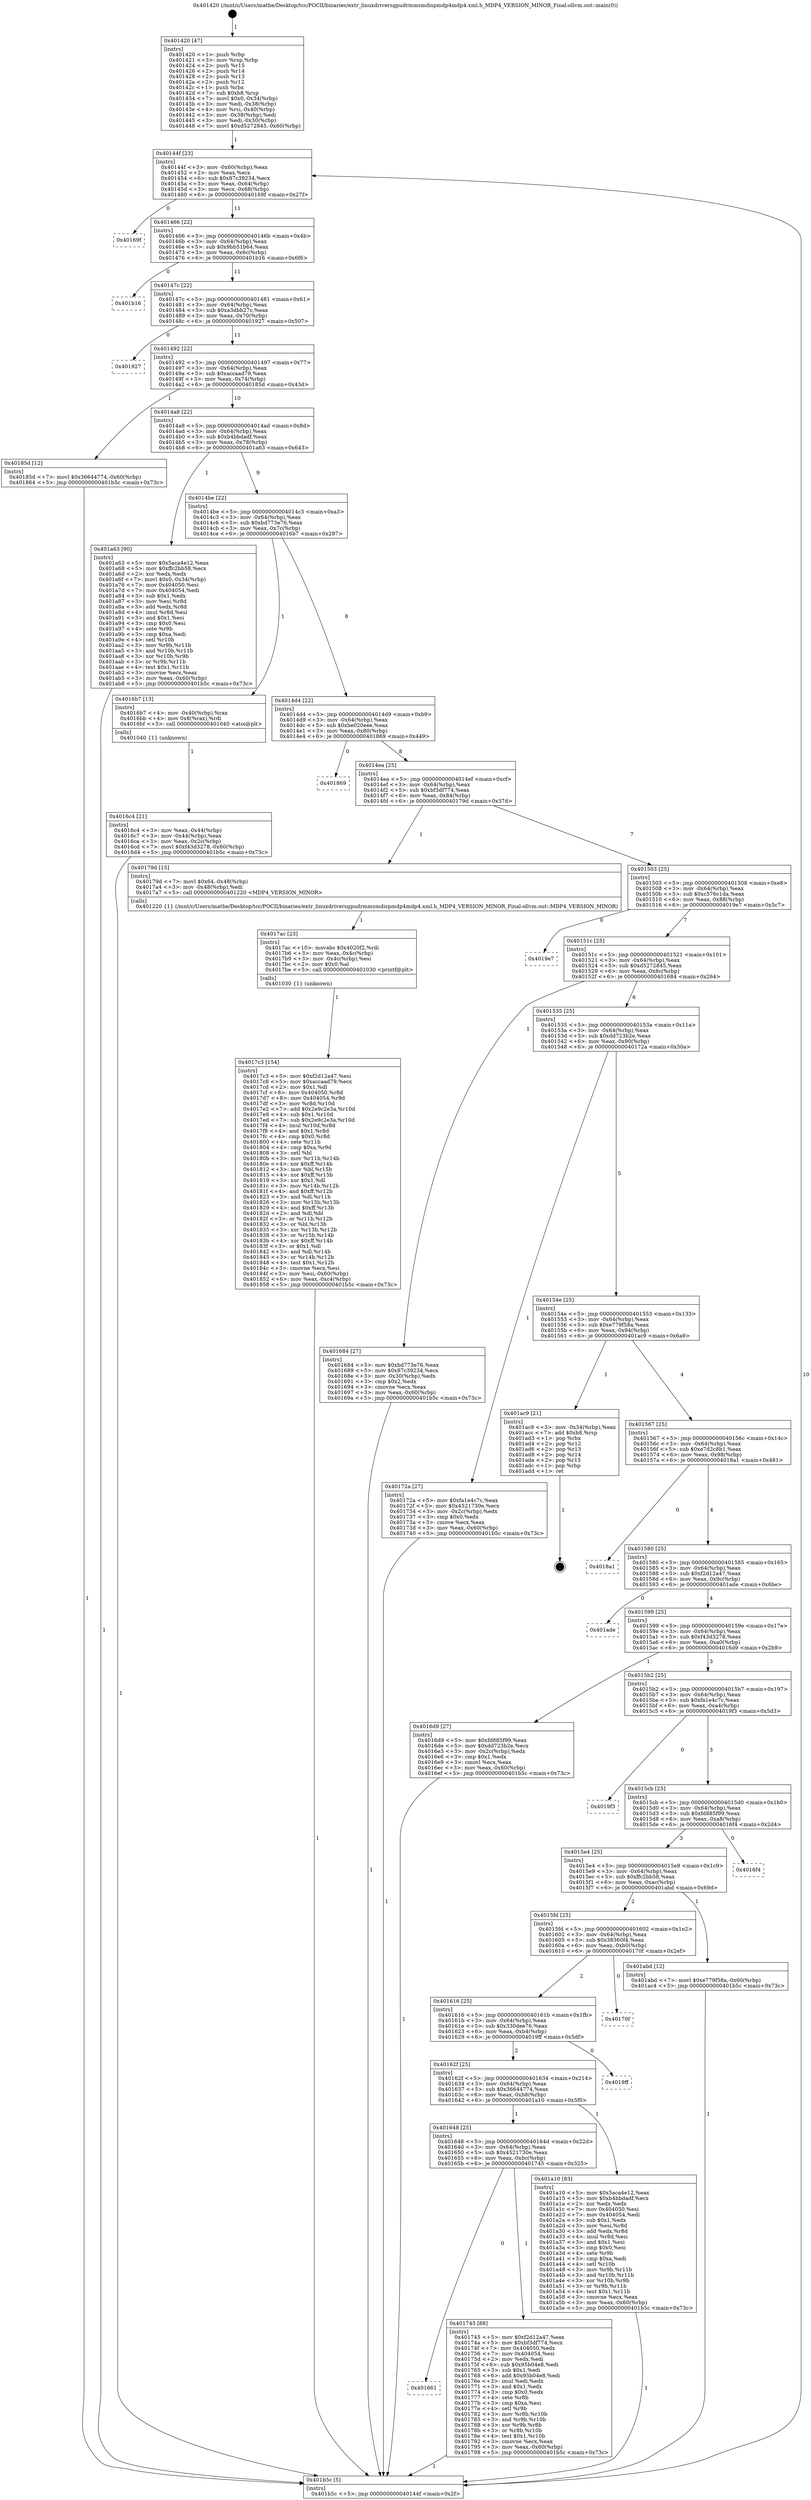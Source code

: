 digraph "0x401420" {
  label = "0x401420 (/mnt/c/Users/mathe/Desktop/tcc/POCII/binaries/extr_linuxdriversgpudrmmsmdispmdp4mdp4.xml.h_MDP4_VERSION_MINOR_Final-ollvm.out::main(0))"
  labelloc = "t"
  node[shape=record]

  Entry [label="",width=0.3,height=0.3,shape=circle,fillcolor=black,style=filled]
  "0x40144f" [label="{
     0x40144f [23]\l
     | [instrs]\l
     &nbsp;&nbsp;0x40144f \<+3\>: mov -0x60(%rbp),%eax\l
     &nbsp;&nbsp;0x401452 \<+2\>: mov %eax,%ecx\l
     &nbsp;&nbsp;0x401454 \<+6\>: sub $0x87c39234,%ecx\l
     &nbsp;&nbsp;0x40145a \<+3\>: mov %eax,-0x64(%rbp)\l
     &nbsp;&nbsp;0x40145d \<+3\>: mov %ecx,-0x68(%rbp)\l
     &nbsp;&nbsp;0x401460 \<+6\>: je 000000000040169f \<main+0x27f\>\l
  }"]
  "0x40169f" [label="{
     0x40169f\l
  }", style=dashed]
  "0x401466" [label="{
     0x401466 [22]\l
     | [instrs]\l
     &nbsp;&nbsp;0x401466 \<+5\>: jmp 000000000040146b \<main+0x4b\>\l
     &nbsp;&nbsp;0x40146b \<+3\>: mov -0x64(%rbp),%eax\l
     &nbsp;&nbsp;0x40146e \<+5\>: sub $0x9bb51b64,%eax\l
     &nbsp;&nbsp;0x401473 \<+3\>: mov %eax,-0x6c(%rbp)\l
     &nbsp;&nbsp;0x401476 \<+6\>: je 0000000000401b16 \<main+0x6f6\>\l
  }"]
  Exit [label="",width=0.3,height=0.3,shape=circle,fillcolor=black,style=filled,peripheries=2]
  "0x401b16" [label="{
     0x401b16\l
  }", style=dashed]
  "0x40147c" [label="{
     0x40147c [22]\l
     | [instrs]\l
     &nbsp;&nbsp;0x40147c \<+5\>: jmp 0000000000401481 \<main+0x61\>\l
     &nbsp;&nbsp;0x401481 \<+3\>: mov -0x64(%rbp),%eax\l
     &nbsp;&nbsp;0x401484 \<+5\>: sub $0xa3dbb27c,%eax\l
     &nbsp;&nbsp;0x401489 \<+3\>: mov %eax,-0x70(%rbp)\l
     &nbsp;&nbsp;0x40148c \<+6\>: je 0000000000401927 \<main+0x507\>\l
  }"]
  "0x4017c3" [label="{
     0x4017c3 [154]\l
     | [instrs]\l
     &nbsp;&nbsp;0x4017c3 \<+5\>: mov $0xf2d12a47,%esi\l
     &nbsp;&nbsp;0x4017c8 \<+5\>: mov $0xaccaad79,%ecx\l
     &nbsp;&nbsp;0x4017cd \<+2\>: mov $0x1,%dl\l
     &nbsp;&nbsp;0x4017cf \<+8\>: mov 0x404050,%r8d\l
     &nbsp;&nbsp;0x4017d7 \<+8\>: mov 0x404054,%r9d\l
     &nbsp;&nbsp;0x4017df \<+3\>: mov %r8d,%r10d\l
     &nbsp;&nbsp;0x4017e2 \<+7\>: add $0x2e9c2e3a,%r10d\l
     &nbsp;&nbsp;0x4017e9 \<+4\>: sub $0x1,%r10d\l
     &nbsp;&nbsp;0x4017ed \<+7\>: sub $0x2e9c2e3a,%r10d\l
     &nbsp;&nbsp;0x4017f4 \<+4\>: imul %r10d,%r8d\l
     &nbsp;&nbsp;0x4017f8 \<+4\>: and $0x1,%r8d\l
     &nbsp;&nbsp;0x4017fc \<+4\>: cmp $0x0,%r8d\l
     &nbsp;&nbsp;0x401800 \<+4\>: sete %r11b\l
     &nbsp;&nbsp;0x401804 \<+4\>: cmp $0xa,%r9d\l
     &nbsp;&nbsp;0x401808 \<+3\>: setl %bl\l
     &nbsp;&nbsp;0x40180b \<+3\>: mov %r11b,%r14b\l
     &nbsp;&nbsp;0x40180e \<+4\>: xor $0xff,%r14b\l
     &nbsp;&nbsp;0x401812 \<+3\>: mov %bl,%r15b\l
     &nbsp;&nbsp;0x401815 \<+4\>: xor $0xff,%r15b\l
     &nbsp;&nbsp;0x401819 \<+3\>: xor $0x1,%dl\l
     &nbsp;&nbsp;0x40181c \<+3\>: mov %r14b,%r12b\l
     &nbsp;&nbsp;0x40181f \<+4\>: and $0xff,%r12b\l
     &nbsp;&nbsp;0x401823 \<+3\>: and %dl,%r11b\l
     &nbsp;&nbsp;0x401826 \<+3\>: mov %r15b,%r13b\l
     &nbsp;&nbsp;0x401829 \<+4\>: and $0xff,%r13b\l
     &nbsp;&nbsp;0x40182d \<+2\>: and %dl,%bl\l
     &nbsp;&nbsp;0x40182f \<+3\>: or %r11b,%r12b\l
     &nbsp;&nbsp;0x401832 \<+3\>: or %bl,%r13b\l
     &nbsp;&nbsp;0x401835 \<+3\>: xor %r13b,%r12b\l
     &nbsp;&nbsp;0x401838 \<+3\>: or %r15b,%r14b\l
     &nbsp;&nbsp;0x40183b \<+4\>: xor $0xff,%r14b\l
     &nbsp;&nbsp;0x40183f \<+3\>: or $0x1,%dl\l
     &nbsp;&nbsp;0x401842 \<+3\>: and %dl,%r14b\l
     &nbsp;&nbsp;0x401845 \<+3\>: or %r14b,%r12b\l
     &nbsp;&nbsp;0x401848 \<+4\>: test $0x1,%r12b\l
     &nbsp;&nbsp;0x40184c \<+3\>: cmovne %ecx,%esi\l
     &nbsp;&nbsp;0x40184f \<+3\>: mov %esi,-0x60(%rbp)\l
     &nbsp;&nbsp;0x401852 \<+6\>: mov %eax,-0xc4(%rbp)\l
     &nbsp;&nbsp;0x401858 \<+5\>: jmp 0000000000401b5c \<main+0x73c\>\l
  }"]
  "0x401927" [label="{
     0x401927\l
  }", style=dashed]
  "0x401492" [label="{
     0x401492 [22]\l
     | [instrs]\l
     &nbsp;&nbsp;0x401492 \<+5\>: jmp 0000000000401497 \<main+0x77\>\l
     &nbsp;&nbsp;0x401497 \<+3\>: mov -0x64(%rbp),%eax\l
     &nbsp;&nbsp;0x40149a \<+5\>: sub $0xaccaad79,%eax\l
     &nbsp;&nbsp;0x40149f \<+3\>: mov %eax,-0x74(%rbp)\l
     &nbsp;&nbsp;0x4014a2 \<+6\>: je 000000000040185d \<main+0x43d\>\l
  }"]
  "0x4017ac" [label="{
     0x4017ac [23]\l
     | [instrs]\l
     &nbsp;&nbsp;0x4017ac \<+10\>: movabs $0x4020f2,%rdi\l
     &nbsp;&nbsp;0x4017b6 \<+3\>: mov %eax,-0x4c(%rbp)\l
     &nbsp;&nbsp;0x4017b9 \<+3\>: mov -0x4c(%rbp),%esi\l
     &nbsp;&nbsp;0x4017bc \<+2\>: mov $0x0,%al\l
     &nbsp;&nbsp;0x4017be \<+5\>: call 0000000000401030 \<printf@plt\>\l
     | [calls]\l
     &nbsp;&nbsp;0x401030 \{1\} (unknown)\l
  }"]
  "0x40185d" [label="{
     0x40185d [12]\l
     | [instrs]\l
     &nbsp;&nbsp;0x40185d \<+7\>: movl $0x36644774,-0x60(%rbp)\l
     &nbsp;&nbsp;0x401864 \<+5\>: jmp 0000000000401b5c \<main+0x73c\>\l
  }"]
  "0x4014a8" [label="{
     0x4014a8 [22]\l
     | [instrs]\l
     &nbsp;&nbsp;0x4014a8 \<+5\>: jmp 00000000004014ad \<main+0x8d\>\l
     &nbsp;&nbsp;0x4014ad \<+3\>: mov -0x64(%rbp),%eax\l
     &nbsp;&nbsp;0x4014b0 \<+5\>: sub $0xb4bbdadf,%eax\l
     &nbsp;&nbsp;0x4014b5 \<+3\>: mov %eax,-0x78(%rbp)\l
     &nbsp;&nbsp;0x4014b8 \<+6\>: je 0000000000401a63 \<main+0x643\>\l
  }"]
  "0x401661" [label="{
     0x401661\l
  }", style=dashed]
  "0x401a63" [label="{
     0x401a63 [90]\l
     | [instrs]\l
     &nbsp;&nbsp;0x401a63 \<+5\>: mov $0x5aca4e12,%eax\l
     &nbsp;&nbsp;0x401a68 \<+5\>: mov $0xffc2bb58,%ecx\l
     &nbsp;&nbsp;0x401a6d \<+2\>: xor %edx,%edx\l
     &nbsp;&nbsp;0x401a6f \<+7\>: movl $0x0,-0x34(%rbp)\l
     &nbsp;&nbsp;0x401a76 \<+7\>: mov 0x404050,%esi\l
     &nbsp;&nbsp;0x401a7d \<+7\>: mov 0x404054,%edi\l
     &nbsp;&nbsp;0x401a84 \<+3\>: sub $0x1,%edx\l
     &nbsp;&nbsp;0x401a87 \<+3\>: mov %esi,%r8d\l
     &nbsp;&nbsp;0x401a8a \<+3\>: add %edx,%r8d\l
     &nbsp;&nbsp;0x401a8d \<+4\>: imul %r8d,%esi\l
     &nbsp;&nbsp;0x401a91 \<+3\>: and $0x1,%esi\l
     &nbsp;&nbsp;0x401a94 \<+3\>: cmp $0x0,%esi\l
     &nbsp;&nbsp;0x401a97 \<+4\>: sete %r9b\l
     &nbsp;&nbsp;0x401a9b \<+3\>: cmp $0xa,%edi\l
     &nbsp;&nbsp;0x401a9e \<+4\>: setl %r10b\l
     &nbsp;&nbsp;0x401aa2 \<+3\>: mov %r9b,%r11b\l
     &nbsp;&nbsp;0x401aa5 \<+3\>: and %r10b,%r11b\l
     &nbsp;&nbsp;0x401aa8 \<+3\>: xor %r10b,%r9b\l
     &nbsp;&nbsp;0x401aab \<+3\>: or %r9b,%r11b\l
     &nbsp;&nbsp;0x401aae \<+4\>: test $0x1,%r11b\l
     &nbsp;&nbsp;0x401ab2 \<+3\>: cmovne %ecx,%eax\l
     &nbsp;&nbsp;0x401ab5 \<+3\>: mov %eax,-0x60(%rbp)\l
     &nbsp;&nbsp;0x401ab8 \<+5\>: jmp 0000000000401b5c \<main+0x73c\>\l
  }"]
  "0x4014be" [label="{
     0x4014be [22]\l
     | [instrs]\l
     &nbsp;&nbsp;0x4014be \<+5\>: jmp 00000000004014c3 \<main+0xa3\>\l
     &nbsp;&nbsp;0x4014c3 \<+3\>: mov -0x64(%rbp),%eax\l
     &nbsp;&nbsp;0x4014c6 \<+5\>: sub $0xbd773e76,%eax\l
     &nbsp;&nbsp;0x4014cb \<+3\>: mov %eax,-0x7c(%rbp)\l
     &nbsp;&nbsp;0x4014ce \<+6\>: je 00000000004016b7 \<main+0x297\>\l
  }"]
  "0x401745" [label="{
     0x401745 [88]\l
     | [instrs]\l
     &nbsp;&nbsp;0x401745 \<+5\>: mov $0xf2d12a47,%eax\l
     &nbsp;&nbsp;0x40174a \<+5\>: mov $0xbf3df774,%ecx\l
     &nbsp;&nbsp;0x40174f \<+7\>: mov 0x404050,%edx\l
     &nbsp;&nbsp;0x401756 \<+7\>: mov 0x404054,%esi\l
     &nbsp;&nbsp;0x40175d \<+2\>: mov %edx,%edi\l
     &nbsp;&nbsp;0x40175f \<+6\>: sub $0x95b04e8,%edi\l
     &nbsp;&nbsp;0x401765 \<+3\>: sub $0x1,%edi\l
     &nbsp;&nbsp;0x401768 \<+6\>: add $0x95b04e8,%edi\l
     &nbsp;&nbsp;0x40176e \<+3\>: imul %edi,%edx\l
     &nbsp;&nbsp;0x401771 \<+3\>: and $0x1,%edx\l
     &nbsp;&nbsp;0x401774 \<+3\>: cmp $0x0,%edx\l
     &nbsp;&nbsp;0x401777 \<+4\>: sete %r8b\l
     &nbsp;&nbsp;0x40177b \<+3\>: cmp $0xa,%esi\l
     &nbsp;&nbsp;0x40177e \<+4\>: setl %r9b\l
     &nbsp;&nbsp;0x401782 \<+3\>: mov %r8b,%r10b\l
     &nbsp;&nbsp;0x401785 \<+3\>: and %r9b,%r10b\l
     &nbsp;&nbsp;0x401788 \<+3\>: xor %r9b,%r8b\l
     &nbsp;&nbsp;0x40178b \<+3\>: or %r8b,%r10b\l
     &nbsp;&nbsp;0x40178e \<+4\>: test $0x1,%r10b\l
     &nbsp;&nbsp;0x401792 \<+3\>: cmovne %ecx,%eax\l
     &nbsp;&nbsp;0x401795 \<+3\>: mov %eax,-0x60(%rbp)\l
     &nbsp;&nbsp;0x401798 \<+5\>: jmp 0000000000401b5c \<main+0x73c\>\l
  }"]
  "0x4016b7" [label="{
     0x4016b7 [13]\l
     | [instrs]\l
     &nbsp;&nbsp;0x4016b7 \<+4\>: mov -0x40(%rbp),%rax\l
     &nbsp;&nbsp;0x4016bb \<+4\>: mov 0x8(%rax),%rdi\l
     &nbsp;&nbsp;0x4016bf \<+5\>: call 0000000000401040 \<atoi@plt\>\l
     | [calls]\l
     &nbsp;&nbsp;0x401040 \{1\} (unknown)\l
  }"]
  "0x4014d4" [label="{
     0x4014d4 [22]\l
     | [instrs]\l
     &nbsp;&nbsp;0x4014d4 \<+5\>: jmp 00000000004014d9 \<main+0xb9\>\l
     &nbsp;&nbsp;0x4014d9 \<+3\>: mov -0x64(%rbp),%eax\l
     &nbsp;&nbsp;0x4014dc \<+5\>: sub $0xbe020eee,%eax\l
     &nbsp;&nbsp;0x4014e1 \<+3\>: mov %eax,-0x80(%rbp)\l
     &nbsp;&nbsp;0x4014e4 \<+6\>: je 0000000000401869 \<main+0x449\>\l
  }"]
  "0x401648" [label="{
     0x401648 [25]\l
     | [instrs]\l
     &nbsp;&nbsp;0x401648 \<+5\>: jmp 000000000040164d \<main+0x22d\>\l
     &nbsp;&nbsp;0x40164d \<+3\>: mov -0x64(%rbp),%eax\l
     &nbsp;&nbsp;0x401650 \<+5\>: sub $0x4521730e,%eax\l
     &nbsp;&nbsp;0x401655 \<+6\>: mov %eax,-0xbc(%rbp)\l
     &nbsp;&nbsp;0x40165b \<+6\>: je 0000000000401745 \<main+0x325\>\l
  }"]
  "0x401869" [label="{
     0x401869\l
  }", style=dashed]
  "0x4014ea" [label="{
     0x4014ea [25]\l
     | [instrs]\l
     &nbsp;&nbsp;0x4014ea \<+5\>: jmp 00000000004014ef \<main+0xcf\>\l
     &nbsp;&nbsp;0x4014ef \<+3\>: mov -0x64(%rbp),%eax\l
     &nbsp;&nbsp;0x4014f2 \<+5\>: sub $0xbf3df774,%eax\l
     &nbsp;&nbsp;0x4014f7 \<+6\>: mov %eax,-0x84(%rbp)\l
     &nbsp;&nbsp;0x4014fd \<+6\>: je 000000000040179d \<main+0x37d\>\l
  }"]
  "0x401a10" [label="{
     0x401a10 [83]\l
     | [instrs]\l
     &nbsp;&nbsp;0x401a10 \<+5\>: mov $0x5aca4e12,%eax\l
     &nbsp;&nbsp;0x401a15 \<+5\>: mov $0xb4bbdadf,%ecx\l
     &nbsp;&nbsp;0x401a1a \<+2\>: xor %edx,%edx\l
     &nbsp;&nbsp;0x401a1c \<+7\>: mov 0x404050,%esi\l
     &nbsp;&nbsp;0x401a23 \<+7\>: mov 0x404054,%edi\l
     &nbsp;&nbsp;0x401a2a \<+3\>: sub $0x1,%edx\l
     &nbsp;&nbsp;0x401a2d \<+3\>: mov %esi,%r8d\l
     &nbsp;&nbsp;0x401a30 \<+3\>: add %edx,%r8d\l
     &nbsp;&nbsp;0x401a33 \<+4\>: imul %r8d,%esi\l
     &nbsp;&nbsp;0x401a37 \<+3\>: and $0x1,%esi\l
     &nbsp;&nbsp;0x401a3a \<+3\>: cmp $0x0,%esi\l
     &nbsp;&nbsp;0x401a3d \<+4\>: sete %r9b\l
     &nbsp;&nbsp;0x401a41 \<+3\>: cmp $0xa,%edi\l
     &nbsp;&nbsp;0x401a44 \<+4\>: setl %r10b\l
     &nbsp;&nbsp;0x401a48 \<+3\>: mov %r9b,%r11b\l
     &nbsp;&nbsp;0x401a4b \<+3\>: and %r10b,%r11b\l
     &nbsp;&nbsp;0x401a4e \<+3\>: xor %r10b,%r9b\l
     &nbsp;&nbsp;0x401a51 \<+3\>: or %r9b,%r11b\l
     &nbsp;&nbsp;0x401a54 \<+4\>: test $0x1,%r11b\l
     &nbsp;&nbsp;0x401a58 \<+3\>: cmovne %ecx,%eax\l
     &nbsp;&nbsp;0x401a5b \<+3\>: mov %eax,-0x60(%rbp)\l
     &nbsp;&nbsp;0x401a5e \<+5\>: jmp 0000000000401b5c \<main+0x73c\>\l
  }"]
  "0x40179d" [label="{
     0x40179d [15]\l
     | [instrs]\l
     &nbsp;&nbsp;0x40179d \<+7\>: movl $0x64,-0x48(%rbp)\l
     &nbsp;&nbsp;0x4017a4 \<+3\>: mov -0x48(%rbp),%edi\l
     &nbsp;&nbsp;0x4017a7 \<+5\>: call 0000000000401220 \<MDP4_VERSION_MINOR\>\l
     | [calls]\l
     &nbsp;&nbsp;0x401220 \{1\} (/mnt/c/Users/mathe/Desktop/tcc/POCII/binaries/extr_linuxdriversgpudrmmsmdispmdp4mdp4.xml.h_MDP4_VERSION_MINOR_Final-ollvm.out::MDP4_VERSION_MINOR)\l
  }"]
  "0x401503" [label="{
     0x401503 [25]\l
     | [instrs]\l
     &nbsp;&nbsp;0x401503 \<+5\>: jmp 0000000000401508 \<main+0xe8\>\l
     &nbsp;&nbsp;0x401508 \<+3\>: mov -0x64(%rbp),%eax\l
     &nbsp;&nbsp;0x40150b \<+5\>: sub $0xc576c1da,%eax\l
     &nbsp;&nbsp;0x401510 \<+6\>: mov %eax,-0x88(%rbp)\l
     &nbsp;&nbsp;0x401516 \<+6\>: je 00000000004019e7 \<main+0x5c7\>\l
  }"]
  "0x40162f" [label="{
     0x40162f [25]\l
     | [instrs]\l
     &nbsp;&nbsp;0x40162f \<+5\>: jmp 0000000000401634 \<main+0x214\>\l
     &nbsp;&nbsp;0x401634 \<+3\>: mov -0x64(%rbp),%eax\l
     &nbsp;&nbsp;0x401637 \<+5\>: sub $0x36644774,%eax\l
     &nbsp;&nbsp;0x40163c \<+6\>: mov %eax,-0xb8(%rbp)\l
     &nbsp;&nbsp;0x401642 \<+6\>: je 0000000000401a10 \<main+0x5f0\>\l
  }"]
  "0x4019e7" [label="{
     0x4019e7\l
  }", style=dashed]
  "0x40151c" [label="{
     0x40151c [25]\l
     | [instrs]\l
     &nbsp;&nbsp;0x40151c \<+5\>: jmp 0000000000401521 \<main+0x101\>\l
     &nbsp;&nbsp;0x401521 \<+3\>: mov -0x64(%rbp),%eax\l
     &nbsp;&nbsp;0x401524 \<+5\>: sub $0xd5272845,%eax\l
     &nbsp;&nbsp;0x401529 \<+6\>: mov %eax,-0x8c(%rbp)\l
     &nbsp;&nbsp;0x40152f \<+6\>: je 0000000000401684 \<main+0x264\>\l
  }"]
  "0x4019ff" [label="{
     0x4019ff\l
  }", style=dashed]
  "0x401684" [label="{
     0x401684 [27]\l
     | [instrs]\l
     &nbsp;&nbsp;0x401684 \<+5\>: mov $0xbd773e76,%eax\l
     &nbsp;&nbsp;0x401689 \<+5\>: mov $0x87c39234,%ecx\l
     &nbsp;&nbsp;0x40168e \<+3\>: mov -0x30(%rbp),%edx\l
     &nbsp;&nbsp;0x401691 \<+3\>: cmp $0x2,%edx\l
     &nbsp;&nbsp;0x401694 \<+3\>: cmovne %ecx,%eax\l
     &nbsp;&nbsp;0x401697 \<+3\>: mov %eax,-0x60(%rbp)\l
     &nbsp;&nbsp;0x40169a \<+5\>: jmp 0000000000401b5c \<main+0x73c\>\l
  }"]
  "0x401535" [label="{
     0x401535 [25]\l
     | [instrs]\l
     &nbsp;&nbsp;0x401535 \<+5\>: jmp 000000000040153a \<main+0x11a\>\l
     &nbsp;&nbsp;0x40153a \<+3\>: mov -0x64(%rbp),%eax\l
     &nbsp;&nbsp;0x40153d \<+5\>: sub $0xdd723b2e,%eax\l
     &nbsp;&nbsp;0x401542 \<+6\>: mov %eax,-0x90(%rbp)\l
     &nbsp;&nbsp;0x401548 \<+6\>: je 000000000040172a \<main+0x30a\>\l
  }"]
  "0x401b5c" [label="{
     0x401b5c [5]\l
     | [instrs]\l
     &nbsp;&nbsp;0x401b5c \<+5\>: jmp 000000000040144f \<main+0x2f\>\l
  }"]
  "0x401420" [label="{
     0x401420 [47]\l
     | [instrs]\l
     &nbsp;&nbsp;0x401420 \<+1\>: push %rbp\l
     &nbsp;&nbsp;0x401421 \<+3\>: mov %rsp,%rbp\l
     &nbsp;&nbsp;0x401424 \<+2\>: push %r15\l
     &nbsp;&nbsp;0x401426 \<+2\>: push %r14\l
     &nbsp;&nbsp;0x401428 \<+2\>: push %r13\l
     &nbsp;&nbsp;0x40142a \<+2\>: push %r12\l
     &nbsp;&nbsp;0x40142c \<+1\>: push %rbx\l
     &nbsp;&nbsp;0x40142d \<+7\>: sub $0xb8,%rsp\l
     &nbsp;&nbsp;0x401434 \<+7\>: movl $0x0,-0x34(%rbp)\l
     &nbsp;&nbsp;0x40143b \<+3\>: mov %edi,-0x38(%rbp)\l
     &nbsp;&nbsp;0x40143e \<+4\>: mov %rsi,-0x40(%rbp)\l
     &nbsp;&nbsp;0x401442 \<+3\>: mov -0x38(%rbp),%edi\l
     &nbsp;&nbsp;0x401445 \<+3\>: mov %edi,-0x30(%rbp)\l
     &nbsp;&nbsp;0x401448 \<+7\>: movl $0xd5272845,-0x60(%rbp)\l
  }"]
  "0x4016c4" [label="{
     0x4016c4 [21]\l
     | [instrs]\l
     &nbsp;&nbsp;0x4016c4 \<+3\>: mov %eax,-0x44(%rbp)\l
     &nbsp;&nbsp;0x4016c7 \<+3\>: mov -0x44(%rbp),%eax\l
     &nbsp;&nbsp;0x4016ca \<+3\>: mov %eax,-0x2c(%rbp)\l
     &nbsp;&nbsp;0x4016cd \<+7\>: movl $0xf43d3278,-0x60(%rbp)\l
     &nbsp;&nbsp;0x4016d4 \<+5\>: jmp 0000000000401b5c \<main+0x73c\>\l
  }"]
  "0x401616" [label="{
     0x401616 [25]\l
     | [instrs]\l
     &nbsp;&nbsp;0x401616 \<+5\>: jmp 000000000040161b \<main+0x1fb\>\l
     &nbsp;&nbsp;0x40161b \<+3\>: mov -0x64(%rbp),%eax\l
     &nbsp;&nbsp;0x40161e \<+5\>: sub $0x330dee76,%eax\l
     &nbsp;&nbsp;0x401623 \<+6\>: mov %eax,-0xb4(%rbp)\l
     &nbsp;&nbsp;0x401629 \<+6\>: je 00000000004019ff \<main+0x5df\>\l
  }"]
  "0x40172a" [label="{
     0x40172a [27]\l
     | [instrs]\l
     &nbsp;&nbsp;0x40172a \<+5\>: mov $0xfa1e4c7c,%eax\l
     &nbsp;&nbsp;0x40172f \<+5\>: mov $0x4521730e,%ecx\l
     &nbsp;&nbsp;0x401734 \<+3\>: mov -0x2c(%rbp),%edx\l
     &nbsp;&nbsp;0x401737 \<+3\>: cmp $0x0,%edx\l
     &nbsp;&nbsp;0x40173a \<+3\>: cmove %ecx,%eax\l
     &nbsp;&nbsp;0x40173d \<+3\>: mov %eax,-0x60(%rbp)\l
     &nbsp;&nbsp;0x401740 \<+5\>: jmp 0000000000401b5c \<main+0x73c\>\l
  }"]
  "0x40154e" [label="{
     0x40154e [25]\l
     | [instrs]\l
     &nbsp;&nbsp;0x40154e \<+5\>: jmp 0000000000401553 \<main+0x133\>\l
     &nbsp;&nbsp;0x401553 \<+3\>: mov -0x64(%rbp),%eax\l
     &nbsp;&nbsp;0x401556 \<+5\>: sub $0xe779f58a,%eax\l
     &nbsp;&nbsp;0x40155b \<+6\>: mov %eax,-0x94(%rbp)\l
     &nbsp;&nbsp;0x401561 \<+6\>: je 0000000000401ac9 \<main+0x6a9\>\l
  }"]
  "0x40170f" [label="{
     0x40170f\l
  }", style=dashed]
  "0x401ac9" [label="{
     0x401ac9 [21]\l
     | [instrs]\l
     &nbsp;&nbsp;0x401ac9 \<+3\>: mov -0x34(%rbp),%eax\l
     &nbsp;&nbsp;0x401acc \<+7\>: add $0xb8,%rsp\l
     &nbsp;&nbsp;0x401ad3 \<+1\>: pop %rbx\l
     &nbsp;&nbsp;0x401ad4 \<+2\>: pop %r12\l
     &nbsp;&nbsp;0x401ad6 \<+2\>: pop %r13\l
     &nbsp;&nbsp;0x401ad8 \<+2\>: pop %r14\l
     &nbsp;&nbsp;0x401ada \<+2\>: pop %r15\l
     &nbsp;&nbsp;0x401adc \<+1\>: pop %rbp\l
     &nbsp;&nbsp;0x401add \<+1\>: ret\l
  }"]
  "0x401567" [label="{
     0x401567 [25]\l
     | [instrs]\l
     &nbsp;&nbsp;0x401567 \<+5\>: jmp 000000000040156c \<main+0x14c\>\l
     &nbsp;&nbsp;0x40156c \<+3\>: mov -0x64(%rbp),%eax\l
     &nbsp;&nbsp;0x40156f \<+5\>: sub $0xe7d2c8b1,%eax\l
     &nbsp;&nbsp;0x401574 \<+6\>: mov %eax,-0x98(%rbp)\l
     &nbsp;&nbsp;0x40157a \<+6\>: je 00000000004018a1 \<main+0x481\>\l
  }"]
  "0x4015fd" [label="{
     0x4015fd [25]\l
     | [instrs]\l
     &nbsp;&nbsp;0x4015fd \<+5\>: jmp 0000000000401602 \<main+0x1e2\>\l
     &nbsp;&nbsp;0x401602 \<+3\>: mov -0x64(%rbp),%eax\l
     &nbsp;&nbsp;0x401605 \<+5\>: sub $0x38360f4,%eax\l
     &nbsp;&nbsp;0x40160a \<+6\>: mov %eax,-0xb0(%rbp)\l
     &nbsp;&nbsp;0x401610 \<+6\>: je 000000000040170f \<main+0x2ef\>\l
  }"]
  "0x4018a1" [label="{
     0x4018a1\l
  }", style=dashed]
  "0x401580" [label="{
     0x401580 [25]\l
     | [instrs]\l
     &nbsp;&nbsp;0x401580 \<+5\>: jmp 0000000000401585 \<main+0x165\>\l
     &nbsp;&nbsp;0x401585 \<+3\>: mov -0x64(%rbp),%eax\l
     &nbsp;&nbsp;0x401588 \<+5\>: sub $0xf2d12a47,%eax\l
     &nbsp;&nbsp;0x40158d \<+6\>: mov %eax,-0x9c(%rbp)\l
     &nbsp;&nbsp;0x401593 \<+6\>: je 0000000000401ade \<main+0x6be\>\l
  }"]
  "0x401abd" [label="{
     0x401abd [12]\l
     | [instrs]\l
     &nbsp;&nbsp;0x401abd \<+7\>: movl $0xe779f58a,-0x60(%rbp)\l
     &nbsp;&nbsp;0x401ac4 \<+5\>: jmp 0000000000401b5c \<main+0x73c\>\l
  }"]
  "0x401ade" [label="{
     0x401ade\l
  }", style=dashed]
  "0x401599" [label="{
     0x401599 [25]\l
     | [instrs]\l
     &nbsp;&nbsp;0x401599 \<+5\>: jmp 000000000040159e \<main+0x17e\>\l
     &nbsp;&nbsp;0x40159e \<+3\>: mov -0x64(%rbp),%eax\l
     &nbsp;&nbsp;0x4015a1 \<+5\>: sub $0xf43d3278,%eax\l
     &nbsp;&nbsp;0x4015a6 \<+6\>: mov %eax,-0xa0(%rbp)\l
     &nbsp;&nbsp;0x4015ac \<+6\>: je 00000000004016d9 \<main+0x2b9\>\l
  }"]
  "0x4015e4" [label="{
     0x4015e4 [25]\l
     | [instrs]\l
     &nbsp;&nbsp;0x4015e4 \<+5\>: jmp 00000000004015e9 \<main+0x1c9\>\l
     &nbsp;&nbsp;0x4015e9 \<+3\>: mov -0x64(%rbp),%eax\l
     &nbsp;&nbsp;0x4015ec \<+5\>: sub $0xffc2bb58,%eax\l
     &nbsp;&nbsp;0x4015f1 \<+6\>: mov %eax,-0xac(%rbp)\l
     &nbsp;&nbsp;0x4015f7 \<+6\>: je 0000000000401abd \<main+0x69d\>\l
  }"]
  "0x4016d9" [label="{
     0x4016d9 [27]\l
     | [instrs]\l
     &nbsp;&nbsp;0x4016d9 \<+5\>: mov $0xfd885f99,%eax\l
     &nbsp;&nbsp;0x4016de \<+5\>: mov $0xdd723b2e,%ecx\l
     &nbsp;&nbsp;0x4016e3 \<+3\>: mov -0x2c(%rbp),%edx\l
     &nbsp;&nbsp;0x4016e6 \<+3\>: cmp $0x1,%edx\l
     &nbsp;&nbsp;0x4016e9 \<+3\>: cmovl %ecx,%eax\l
     &nbsp;&nbsp;0x4016ec \<+3\>: mov %eax,-0x60(%rbp)\l
     &nbsp;&nbsp;0x4016ef \<+5\>: jmp 0000000000401b5c \<main+0x73c\>\l
  }"]
  "0x4015b2" [label="{
     0x4015b2 [25]\l
     | [instrs]\l
     &nbsp;&nbsp;0x4015b2 \<+5\>: jmp 00000000004015b7 \<main+0x197\>\l
     &nbsp;&nbsp;0x4015b7 \<+3\>: mov -0x64(%rbp),%eax\l
     &nbsp;&nbsp;0x4015ba \<+5\>: sub $0xfa1e4c7c,%eax\l
     &nbsp;&nbsp;0x4015bf \<+6\>: mov %eax,-0xa4(%rbp)\l
     &nbsp;&nbsp;0x4015c5 \<+6\>: je 00000000004019f3 \<main+0x5d3\>\l
  }"]
  "0x4016f4" [label="{
     0x4016f4\l
  }", style=dashed]
  "0x4019f3" [label="{
     0x4019f3\l
  }", style=dashed]
  "0x4015cb" [label="{
     0x4015cb [25]\l
     | [instrs]\l
     &nbsp;&nbsp;0x4015cb \<+5\>: jmp 00000000004015d0 \<main+0x1b0\>\l
     &nbsp;&nbsp;0x4015d0 \<+3\>: mov -0x64(%rbp),%eax\l
     &nbsp;&nbsp;0x4015d3 \<+5\>: sub $0xfd885f99,%eax\l
     &nbsp;&nbsp;0x4015d8 \<+6\>: mov %eax,-0xa8(%rbp)\l
     &nbsp;&nbsp;0x4015de \<+6\>: je 00000000004016f4 \<main+0x2d4\>\l
  }"]
  Entry -> "0x401420" [label=" 1"]
  "0x40144f" -> "0x40169f" [label=" 0"]
  "0x40144f" -> "0x401466" [label=" 11"]
  "0x401ac9" -> Exit [label=" 1"]
  "0x401466" -> "0x401b16" [label=" 0"]
  "0x401466" -> "0x40147c" [label=" 11"]
  "0x401abd" -> "0x401b5c" [label=" 1"]
  "0x40147c" -> "0x401927" [label=" 0"]
  "0x40147c" -> "0x401492" [label=" 11"]
  "0x401a63" -> "0x401b5c" [label=" 1"]
  "0x401492" -> "0x40185d" [label=" 1"]
  "0x401492" -> "0x4014a8" [label=" 10"]
  "0x401a10" -> "0x401b5c" [label=" 1"]
  "0x4014a8" -> "0x401a63" [label=" 1"]
  "0x4014a8" -> "0x4014be" [label=" 9"]
  "0x40185d" -> "0x401b5c" [label=" 1"]
  "0x4014be" -> "0x4016b7" [label=" 1"]
  "0x4014be" -> "0x4014d4" [label=" 8"]
  "0x4017c3" -> "0x401b5c" [label=" 1"]
  "0x4014d4" -> "0x401869" [label=" 0"]
  "0x4014d4" -> "0x4014ea" [label=" 8"]
  "0x40179d" -> "0x4017ac" [label=" 1"]
  "0x4014ea" -> "0x40179d" [label=" 1"]
  "0x4014ea" -> "0x401503" [label=" 7"]
  "0x401745" -> "0x401b5c" [label=" 1"]
  "0x401503" -> "0x4019e7" [label=" 0"]
  "0x401503" -> "0x40151c" [label=" 7"]
  "0x401648" -> "0x401745" [label=" 1"]
  "0x40151c" -> "0x401684" [label=" 1"]
  "0x40151c" -> "0x401535" [label=" 6"]
  "0x401684" -> "0x401b5c" [label=" 1"]
  "0x401420" -> "0x40144f" [label=" 1"]
  "0x401b5c" -> "0x40144f" [label=" 10"]
  "0x4016b7" -> "0x4016c4" [label=" 1"]
  "0x4016c4" -> "0x401b5c" [label=" 1"]
  "0x4017ac" -> "0x4017c3" [label=" 1"]
  "0x401535" -> "0x40172a" [label=" 1"]
  "0x401535" -> "0x40154e" [label=" 5"]
  "0x40162f" -> "0x401a10" [label=" 1"]
  "0x40154e" -> "0x401ac9" [label=" 1"]
  "0x40154e" -> "0x401567" [label=" 4"]
  "0x401648" -> "0x401661" [label=" 0"]
  "0x401567" -> "0x4018a1" [label=" 0"]
  "0x401567" -> "0x401580" [label=" 4"]
  "0x401616" -> "0x4019ff" [label=" 0"]
  "0x401580" -> "0x401ade" [label=" 0"]
  "0x401580" -> "0x401599" [label=" 4"]
  "0x40162f" -> "0x401648" [label=" 1"]
  "0x401599" -> "0x4016d9" [label=" 1"]
  "0x401599" -> "0x4015b2" [label=" 3"]
  "0x4016d9" -> "0x401b5c" [label=" 1"]
  "0x40172a" -> "0x401b5c" [label=" 1"]
  "0x4015fd" -> "0x40170f" [label=" 0"]
  "0x4015b2" -> "0x4019f3" [label=" 0"]
  "0x4015b2" -> "0x4015cb" [label=" 3"]
  "0x401616" -> "0x40162f" [label=" 2"]
  "0x4015cb" -> "0x4016f4" [label=" 0"]
  "0x4015cb" -> "0x4015e4" [label=" 3"]
  "0x4015fd" -> "0x401616" [label=" 2"]
  "0x4015e4" -> "0x401abd" [label=" 1"]
  "0x4015e4" -> "0x4015fd" [label=" 2"]
}
